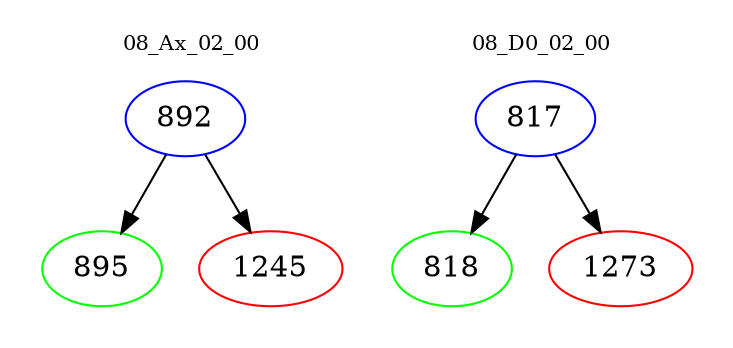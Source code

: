 digraph{
subgraph cluster_0 {
color = white
label = "08_Ax_02_00";
fontsize=10;
T0_892 [label="892", color="blue"]
T0_892 -> T0_895 [color="black"]
T0_895 [label="895", color="green"]
T0_892 -> T0_1245 [color="black"]
T0_1245 [label="1245", color="red"]
}
subgraph cluster_1 {
color = white
label = "08_D0_02_00";
fontsize=10;
T1_817 [label="817", color="blue"]
T1_817 -> T1_818 [color="black"]
T1_818 [label="818", color="green"]
T1_817 -> T1_1273 [color="black"]
T1_1273 [label="1273", color="red"]
}
}
